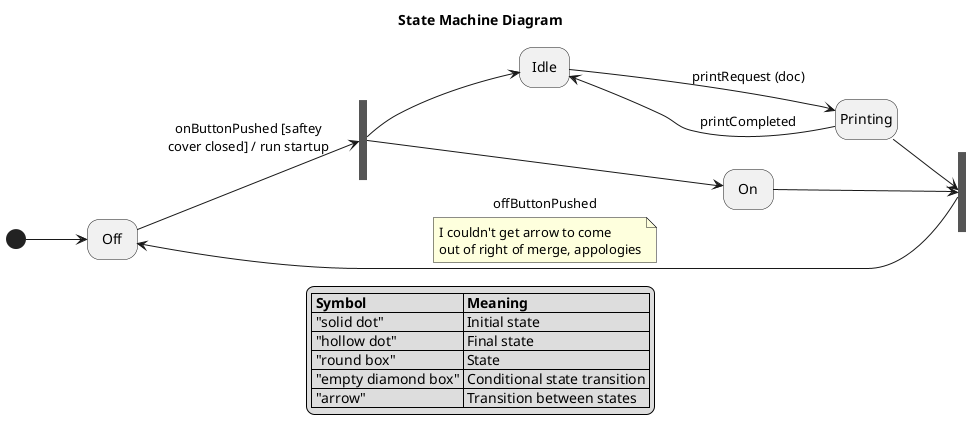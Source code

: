 @startuml State Machine Diagram
hide empty description
left to right direction

' ------ TEMPLATE STARTS HERE ------
'/'
title State Machine Diagram

[*] --> Off

state fork_state <<fork>>
state join_state <<join>>

Off --> fork_state : onButtonPushed [saftey\ncover closed] / run startup
fork_state --> Idle
Idle --> Printing : printRequest (doc)
Printing --> Idle : printCompleted
Printing --> join_state

fork_state --> On
On --> join_state

join_state --> Off : offButtonPushed
note on link
    I couldn't get arrow to come
    out of right of merge, appologies
end note

legend
    |= Symbol |= Meaning |
    | "solid dot" | Initial state |
    | "hollow dot" | Final state |
    | "round box" | State |
    | "empty diamond box" | Conditional state transition |
    | "arrow" | Transition between states |
endlegend
'/

@enduml